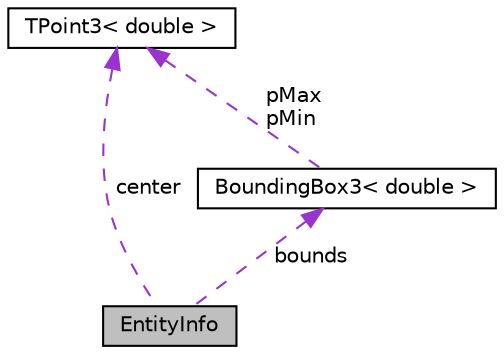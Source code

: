 digraph "EntityInfo"
{
 // LATEX_PDF_SIZE
  edge [fontname="Helvetica",fontsize="10",labelfontname="Helvetica",labelfontsize="10"];
  node [fontname="Helvetica",fontsize="10",shape="box"];
  Node1 [label="EntityInfo",height=0.2,width=0.4,color="black", fillcolor="grey75", style="filled", fontcolor="black",tooltip="Entity information declaration for building BVH."];
  Node2 -> Node1 [dir="back",color="darkorchid3",fontsize="10",style="dashed",label=" bounds" ];
  Node2 [label="BoundingBox3\< double \>",height=0.2,width=0.4,color="black", fillcolor="white", style="filled",URL="$class_bounding_box3.html",tooltip=" "];
  Node3 -> Node2 [dir="back",color="darkorchid3",fontsize="10",style="dashed",label=" pMax\npMin" ];
  Node3 [label="TPoint3\< double \>",height=0.2,width=0.4,color="black", fillcolor="white", style="filled",URL="$struct_t_point3.html",tooltip=" "];
  Node3 -> Node1 [dir="back",color="darkorchid3",fontsize="10",style="dashed",label=" center" ];
}
